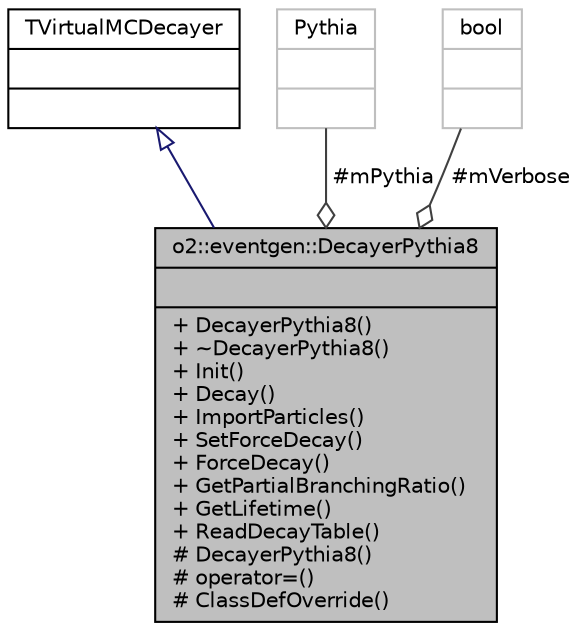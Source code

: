 digraph "o2::eventgen::DecayerPythia8"
{
 // INTERACTIVE_SVG=YES
  bgcolor="transparent";
  edge [fontname="Helvetica",fontsize="10",labelfontname="Helvetica",labelfontsize="10"];
  node [fontname="Helvetica",fontsize="10",shape=record];
  Node2 [label="{o2::eventgen::DecayerPythia8\n||+ DecayerPythia8()\l+ ~DecayerPythia8()\l+ Init()\l+ Decay()\l+ ImportParticles()\l+ SetForceDecay()\l+ ForceDecay()\l+ GetPartialBranchingRatio()\l+ GetLifetime()\l+ ReadDecayTable()\l# DecayerPythia8()\l# operator=()\l# ClassDefOverride()\l}",height=0.2,width=0.4,color="black", fillcolor="grey75", style="filled", fontcolor="black"];
  Node3 -> Node2 [dir="back",color="midnightblue",fontsize="10",style="solid",arrowtail="onormal",fontname="Helvetica"];
  Node3 [label="{TVirtualMCDecayer\n||}",height=0.2,width=0.4,color="black",URL="$d4/d0c/classTVirtualMCDecayer.html"];
  Node4 -> Node2 [color="grey25",fontsize="10",style="solid",label=" #mPythia" ,arrowhead="odiamond",fontname="Helvetica"];
  Node4 [label="{Pythia\n||}",height=0.2,width=0.4,color="grey75"];
  Node5 -> Node2 [color="grey25",fontsize="10",style="solid",label=" #mVerbose" ,arrowhead="odiamond",fontname="Helvetica"];
  Node5 [label="{bool\n||}",height=0.2,width=0.4,color="grey75"];
}
